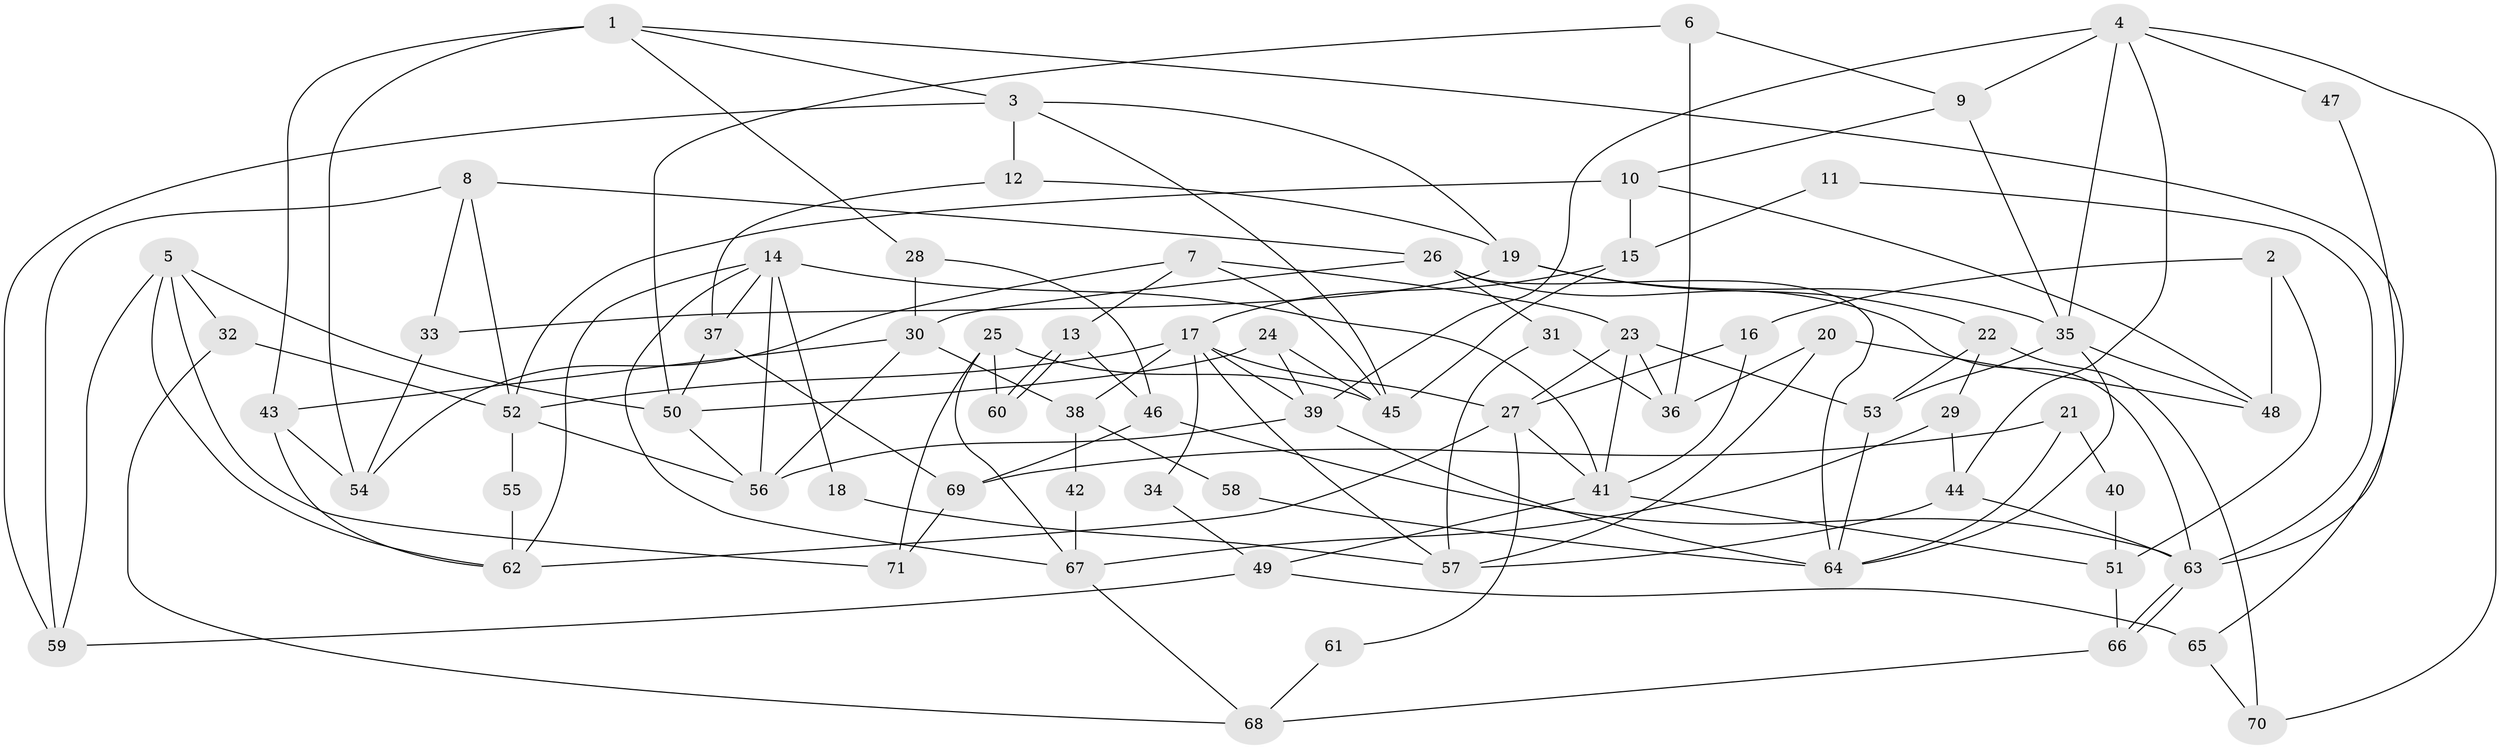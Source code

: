 // coarse degree distribution, {9: 0.06976744186046512, 7: 0.09302325581395349, 8: 0.06976744186046512, 4: 0.2558139534883721, 3: 0.13953488372093023, 6: 0.06976744186046512, 2: 0.23255813953488372, 5: 0.06976744186046512}
// Generated by graph-tools (version 1.1) at 2025/50/03/04/25 22:50:46]
// undirected, 71 vertices, 142 edges
graph export_dot {
  node [color=gray90,style=filled];
  1;
  2;
  3;
  4;
  5;
  6;
  7;
  8;
  9;
  10;
  11;
  12;
  13;
  14;
  15;
  16;
  17;
  18;
  19;
  20;
  21;
  22;
  23;
  24;
  25;
  26;
  27;
  28;
  29;
  30;
  31;
  32;
  33;
  34;
  35;
  36;
  37;
  38;
  39;
  40;
  41;
  42;
  43;
  44;
  45;
  46;
  47;
  48;
  49;
  50;
  51;
  52;
  53;
  54;
  55;
  56;
  57;
  58;
  59;
  60;
  61;
  62;
  63;
  64;
  65;
  66;
  67;
  68;
  69;
  70;
  71;
  1 -- 3;
  1 -- 54;
  1 -- 28;
  1 -- 43;
  1 -- 65;
  2 -- 48;
  2 -- 51;
  2 -- 16;
  3 -- 19;
  3 -- 59;
  3 -- 12;
  3 -- 45;
  4 -- 35;
  4 -- 39;
  4 -- 9;
  4 -- 44;
  4 -- 47;
  4 -- 70;
  5 -- 50;
  5 -- 62;
  5 -- 32;
  5 -- 59;
  5 -- 71;
  6 -- 36;
  6 -- 9;
  6 -- 50;
  7 -- 45;
  7 -- 23;
  7 -- 13;
  7 -- 54;
  8 -- 59;
  8 -- 52;
  8 -- 26;
  8 -- 33;
  9 -- 35;
  9 -- 10;
  10 -- 15;
  10 -- 48;
  10 -- 52;
  11 -- 63;
  11 -- 15;
  12 -- 37;
  12 -- 19;
  13 -- 60;
  13 -- 60;
  13 -- 46;
  14 -- 67;
  14 -- 41;
  14 -- 18;
  14 -- 37;
  14 -- 56;
  14 -- 62;
  15 -- 17;
  15 -- 45;
  16 -- 27;
  16 -- 41;
  17 -- 39;
  17 -- 27;
  17 -- 34;
  17 -- 38;
  17 -- 52;
  17 -- 57;
  18 -- 57;
  19 -- 33;
  19 -- 22;
  19 -- 35;
  20 -- 57;
  20 -- 48;
  20 -- 36;
  21 -- 69;
  21 -- 64;
  21 -- 40;
  22 -- 53;
  22 -- 29;
  22 -- 70;
  23 -- 36;
  23 -- 41;
  23 -- 27;
  23 -- 53;
  24 -- 50;
  24 -- 39;
  24 -- 45;
  25 -- 45;
  25 -- 71;
  25 -- 60;
  25 -- 67;
  26 -- 30;
  26 -- 31;
  26 -- 63;
  26 -- 64;
  27 -- 62;
  27 -- 41;
  27 -- 61;
  28 -- 46;
  28 -- 30;
  29 -- 44;
  29 -- 67;
  30 -- 56;
  30 -- 38;
  30 -- 43;
  31 -- 57;
  31 -- 36;
  32 -- 52;
  32 -- 68;
  33 -- 54;
  34 -- 49;
  35 -- 53;
  35 -- 48;
  35 -- 64;
  37 -- 50;
  37 -- 69;
  38 -- 42;
  38 -- 58;
  39 -- 56;
  39 -- 64;
  40 -- 51;
  41 -- 49;
  41 -- 51;
  42 -- 67;
  43 -- 54;
  43 -- 62;
  44 -- 63;
  44 -- 57;
  46 -- 63;
  46 -- 69;
  47 -- 63;
  49 -- 65;
  49 -- 59;
  50 -- 56;
  51 -- 66;
  52 -- 55;
  52 -- 56;
  53 -- 64;
  55 -- 62;
  58 -- 64;
  61 -- 68;
  63 -- 66;
  63 -- 66;
  65 -- 70;
  66 -- 68;
  67 -- 68;
  69 -- 71;
}

